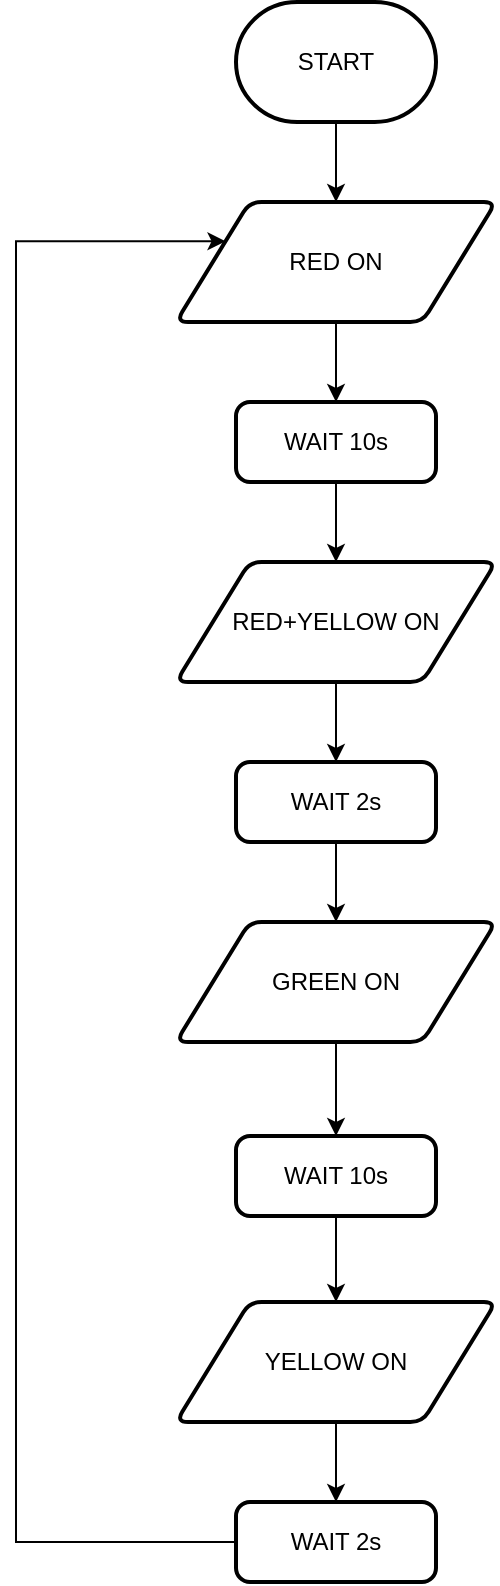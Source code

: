 <mxfile version="13.7.3" type="device"><diagram id="6a731a19-8d31-9384-78a2-239565b7b9f0" name="Page-1"><mxGraphModel dx="1024" dy="592" grid="1" gridSize="10" guides="1" tooltips="1" connect="1" arrows="1" fold="1" page="1" pageScale="1" pageWidth="1169" pageHeight="827" background="#ffffff" math="0" shadow="0"><root><mxCell id="0"/><mxCell id="1" parent="0"/><mxCell id="KPWzflKgtAV5uGXze9Se-72" style="edgeStyle=orthogonalEdgeStyle;rounded=0;orthogonalLoop=1;jettySize=auto;html=1;exitX=0.5;exitY=1;exitDx=0;exitDy=0;exitPerimeter=0;entryX=0.5;entryY=0;entryDx=0;entryDy=0;" edge="1" parent="1" source="KPWzflKgtAV5uGXze9Se-55" target="KPWzflKgtAV5uGXze9Se-56"><mxGeometry relative="1" as="geometry"/></mxCell><mxCell id="KPWzflKgtAV5uGXze9Se-55" value="START" style="strokeWidth=2;html=1;shape=mxgraph.flowchart.terminator;whiteSpace=wrap;" vertex="1" parent="1"><mxGeometry x="470" y="260" width="100" height="60" as="geometry"/></mxCell><mxCell id="KPWzflKgtAV5uGXze9Se-64" style="edgeStyle=orthogonalEdgeStyle;rounded=0;orthogonalLoop=1;jettySize=auto;html=1;exitX=0.5;exitY=1;exitDx=0;exitDy=0;" edge="1" parent="1" source="KPWzflKgtAV5uGXze9Se-56" target="KPWzflKgtAV5uGXze9Se-57"><mxGeometry relative="1" as="geometry"/></mxCell><mxCell id="KPWzflKgtAV5uGXze9Se-56" value="RED ON" style="shape=parallelogram;html=1;strokeWidth=2;perimeter=parallelogramPerimeter;whiteSpace=wrap;rounded=1;arcSize=12;size=0.23;" vertex="1" parent="1"><mxGeometry x="440" y="360" width="160" height="60" as="geometry"/></mxCell><mxCell id="KPWzflKgtAV5uGXze9Se-65" style="edgeStyle=orthogonalEdgeStyle;rounded=0;orthogonalLoop=1;jettySize=auto;html=1;exitX=0.5;exitY=1;exitDx=0;exitDy=0;" edge="1" parent="1" source="KPWzflKgtAV5uGXze9Se-57" target="KPWzflKgtAV5uGXze9Se-58"><mxGeometry relative="1" as="geometry"/></mxCell><mxCell id="KPWzflKgtAV5uGXze9Se-57" value="WAIT 10s" style="rounded=1;whiteSpace=wrap;html=1;absoluteArcSize=1;arcSize=14;strokeWidth=2;" vertex="1" parent="1"><mxGeometry x="470" y="460" width="100" height="40" as="geometry"/></mxCell><mxCell id="KPWzflKgtAV5uGXze9Se-66" style="edgeStyle=orthogonalEdgeStyle;rounded=0;orthogonalLoop=1;jettySize=auto;html=1;exitX=0.5;exitY=1;exitDx=0;exitDy=0;" edge="1" parent="1" source="KPWzflKgtAV5uGXze9Se-58" target="KPWzflKgtAV5uGXze9Se-59"><mxGeometry relative="1" as="geometry"/></mxCell><mxCell id="KPWzflKgtAV5uGXze9Se-58" value="RED+YELLOW ON" style="shape=parallelogram;html=1;strokeWidth=2;perimeter=parallelogramPerimeter;whiteSpace=wrap;rounded=1;arcSize=12;size=0.23;" vertex="1" parent="1"><mxGeometry x="440" y="540" width="160" height="60" as="geometry"/></mxCell><mxCell id="KPWzflKgtAV5uGXze9Se-67" style="edgeStyle=orthogonalEdgeStyle;rounded=0;orthogonalLoop=1;jettySize=auto;html=1;exitX=0.5;exitY=1;exitDx=0;exitDy=0;entryX=0.5;entryY=0;entryDx=0;entryDy=0;" edge="1" parent="1" source="KPWzflKgtAV5uGXze9Se-59" target="KPWzflKgtAV5uGXze9Se-60"><mxGeometry relative="1" as="geometry"/></mxCell><mxCell id="KPWzflKgtAV5uGXze9Se-59" value="WAIT 2s" style="rounded=1;whiteSpace=wrap;html=1;absoluteArcSize=1;arcSize=14;strokeWidth=2;" vertex="1" parent="1"><mxGeometry x="470" y="640" width="100" height="40" as="geometry"/></mxCell><mxCell id="KPWzflKgtAV5uGXze9Se-68" style="edgeStyle=orthogonalEdgeStyle;rounded=0;orthogonalLoop=1;jettySize=auto;html=1;exitX=0.5;exitY=1;exitDx=0;exitDy=0;entryX=0.5;entryY=0;entryDx=0;entryDy=0;" edge="1" parent="1" source="KPWzflKgtAV5uGXze9Se-60" target="KPWzflKgtAV5uGXze9Se-61"><mxGeometry relative="1" as="geometry"/></mxCell><mxCell id="KPWzflKgtAV5uGXze9Se-60" value="GREEN ON" style="shape=parallelogram;html=1;strokeWidth=2;perimeter=parallelogramPerimeter;whiteSpace=wrap;rounded=1;arcSize=12;size=0.23;" vertex="1" parent="1"><mxGeometry x="440" y="720" width="160" height="60" as="geometry"/></mxCell><mxCell id="KPWzflKgtAV5uGXze9Se-69" style="edgeStyle=orthogonalEdgeStyle;rounded=0;orthogonalLoop=1;jettySize=auto;html=1;exitX=0.5;exitY=1;exitDx=0;exitDy=0;entryX=0.5;entryY=0;entryDx=0;entryDy=0;" edge="1" parent="1" source="KPWzflKgtAV5uGXze9Se-61" target="KPWzflKgtAV5uGXze9Se-62"><mxGeometry relative="1" as="geometry"/></mxCell><mxCell id="KPWzflKgtAV5uGXze9Se-61" value="WAIT 10s" style="rounded=1;whiteSpace=wrap;html=1;absoluteArcSize=1;arcSize=14;strokeWidth=2;" vertex="1" parent="1"><mxGeometry x="470" y="827" width="100" height="40" as="geometry"/></mxCell><mxCell id="KPWzflKgtAV5uGXze9Se-70" style="edgeStyle=orthogonalEdgeStyle;rounded=0;orthogonalLoop=1;jettySize=auto;html=1;exitX=0.5;exitY=1;exitDx=0;exitDy=0;entryX=0.5;entryY=0;entryDx=0;entryDy=0;" edge="1" parent="1" source="KPWzflKgtAV5uGXze9Se-62" target="KPWzflKgtAV5uGXze9Se-63"><mxGeometry relative="1" as="geometry"/></mxCell><mxCell id="KPWzflKgtAV5uGXze9Se-62" value="YELLOW ON" style="shape=parallelogram;html=1;strokeWidth=2;perimeter=parallelogramPerimeter;whiteSpace=wrap;rounded=1;arcSize=12;size=0.23;" vertex="1" parent="1"><mxGeometry x="440" y="910" width="160" height="60" as="geometry"/></mxCell><mxCell id="KPWzflKgtAV5uGXze9Se-71" style="edgeStyle=orthogonalEdgeStyle;rounded=0;orthogonalLoop=1;jettySize=auto;html=1;exitX=0;exitY=0.5;exitDx=0;exitDy=0;entryX=0;entryY=0.25;entryDx=0;entryDy=0;" edge="1" parent="1" source="KPWzflKgtAV5uGXze9Se-63" target="KPWzflKgtAV5uGXze9Se-56"><mxGeometry relative="1" as="geometry"><Array as="points"><mxPoint x="360" y="1030"/><mxPoint x="360" y="380"/></Array></mxGeometry></mxCell><mxCell id="KPWzflKgtAV5uGXze9Se-63" value="WAIT 2s" style="rounded=1;whiteSpace=wrap;html=1;absoluteArcSize=1;arcSize=14;strokeWidth=2;" vertex="1" parent="1"><mxGeometry x="470" y="1010" width="100" height="40" as="geometry"/></mxCell></root></mxGraphModel></diagram></mxfile>